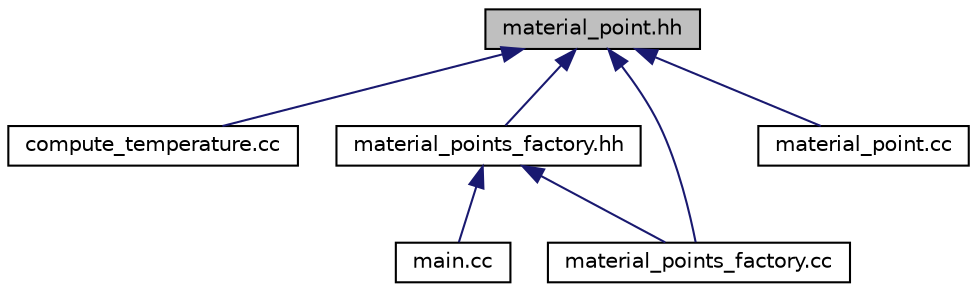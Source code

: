 digraph "material_point.hh"
{
  edge [fontname="Helvetica",fontsize="10",labelfontname="Helvetica",labelfontsize="10"];
  node [fontname="Helvetica",fontsize="10",shape=record];
  Node8 [label="material_point.hh",height=0.2,width=0.4,color="black", fillcolor="grey75", style="filled", fontcolor="black"];
  Node8 -> Node9 [dir="back",color="midnightblue",fontsize="10",style="solid",fontname="Helvetica"];
  Node9 [label="compute_temperature.cc",height=0.2,width=0.4,color="black", fillcolor="white", style="filled",URL="$compute__temperature_8cc.html"];
  Node8 -> Node10 [dir="back",color="midnightblue",fontsize="10",style="solid",fontname="Helvetica"];
  Node10 [label="material_points_factory.hh",height=0.2,width=0.4,color="black", fillcolor="white", style="filled",URL="$material__points__factory_8hh.html"];
  Node10 -> Node11 [dir="back",color="midnightblue",fontsize="10",style="solid",fontname="Helvetica"];
  Node11 [label="main.cc",height=0.2,width=0.4,color="black", fillcolor="white", style="filled",URL="$main_8cc.html"];
  Node10 -> Node12 [dir="back",color="midnightblue",fontsize="10",style="solid",fontname="Helvetica"];
  Node12 [label="material_points_factory.cc",height=0.2,width=0.4,color="black", fillcolor="white", style="filled",URL="$material__points__factory_8cc.html"];
  Node8 -> Node13 [dir="back",color="midnightblue",fontsize="10",style="solid",fontname="Helvetica"];
  Node13 [label="material_point.cc",height=0.2,width=0.4,color="black", fillcolor="white", style="filled",URL="$material__point_8cc.html"];
  Node8 -> Node12 [dir="back",color="midnightblue",fontsize="10",style="solid",fontname="Helvetica"];
}
